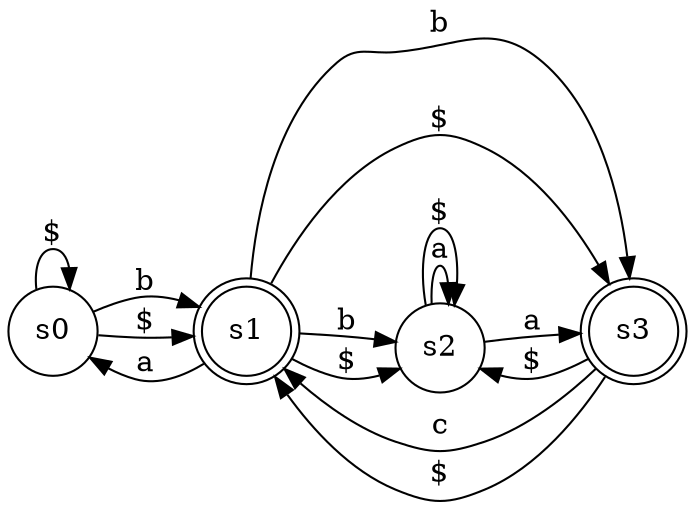 digraph finite_state_machine {
	rankdir=LR size="8,5"
	node [shape=circle]
	s0
	node [shape=doublecircle]
	s0
	s1
	s3
	node [shape=circle]
	s0 -> s1 [label=b]
	s0 -> s0 [label="$"]
	s0 -> s1 [label="$"]
	s1 -> s0 [label=a]
	s1 -> s2 [label=b]
	s1 -> s3 [label=b]
	s1 -> s2 [label="$"]
	s1 -> s3 [label="$"]
	s2 -> s2 [label=a]
	s2 -> s3 [label=a]
	s2 -> s2 [label="$"]
	s3 -> s1 [label=c]
	s3 -> s1 [label="$"]
	s3 -> s2 [label="$"]
}

